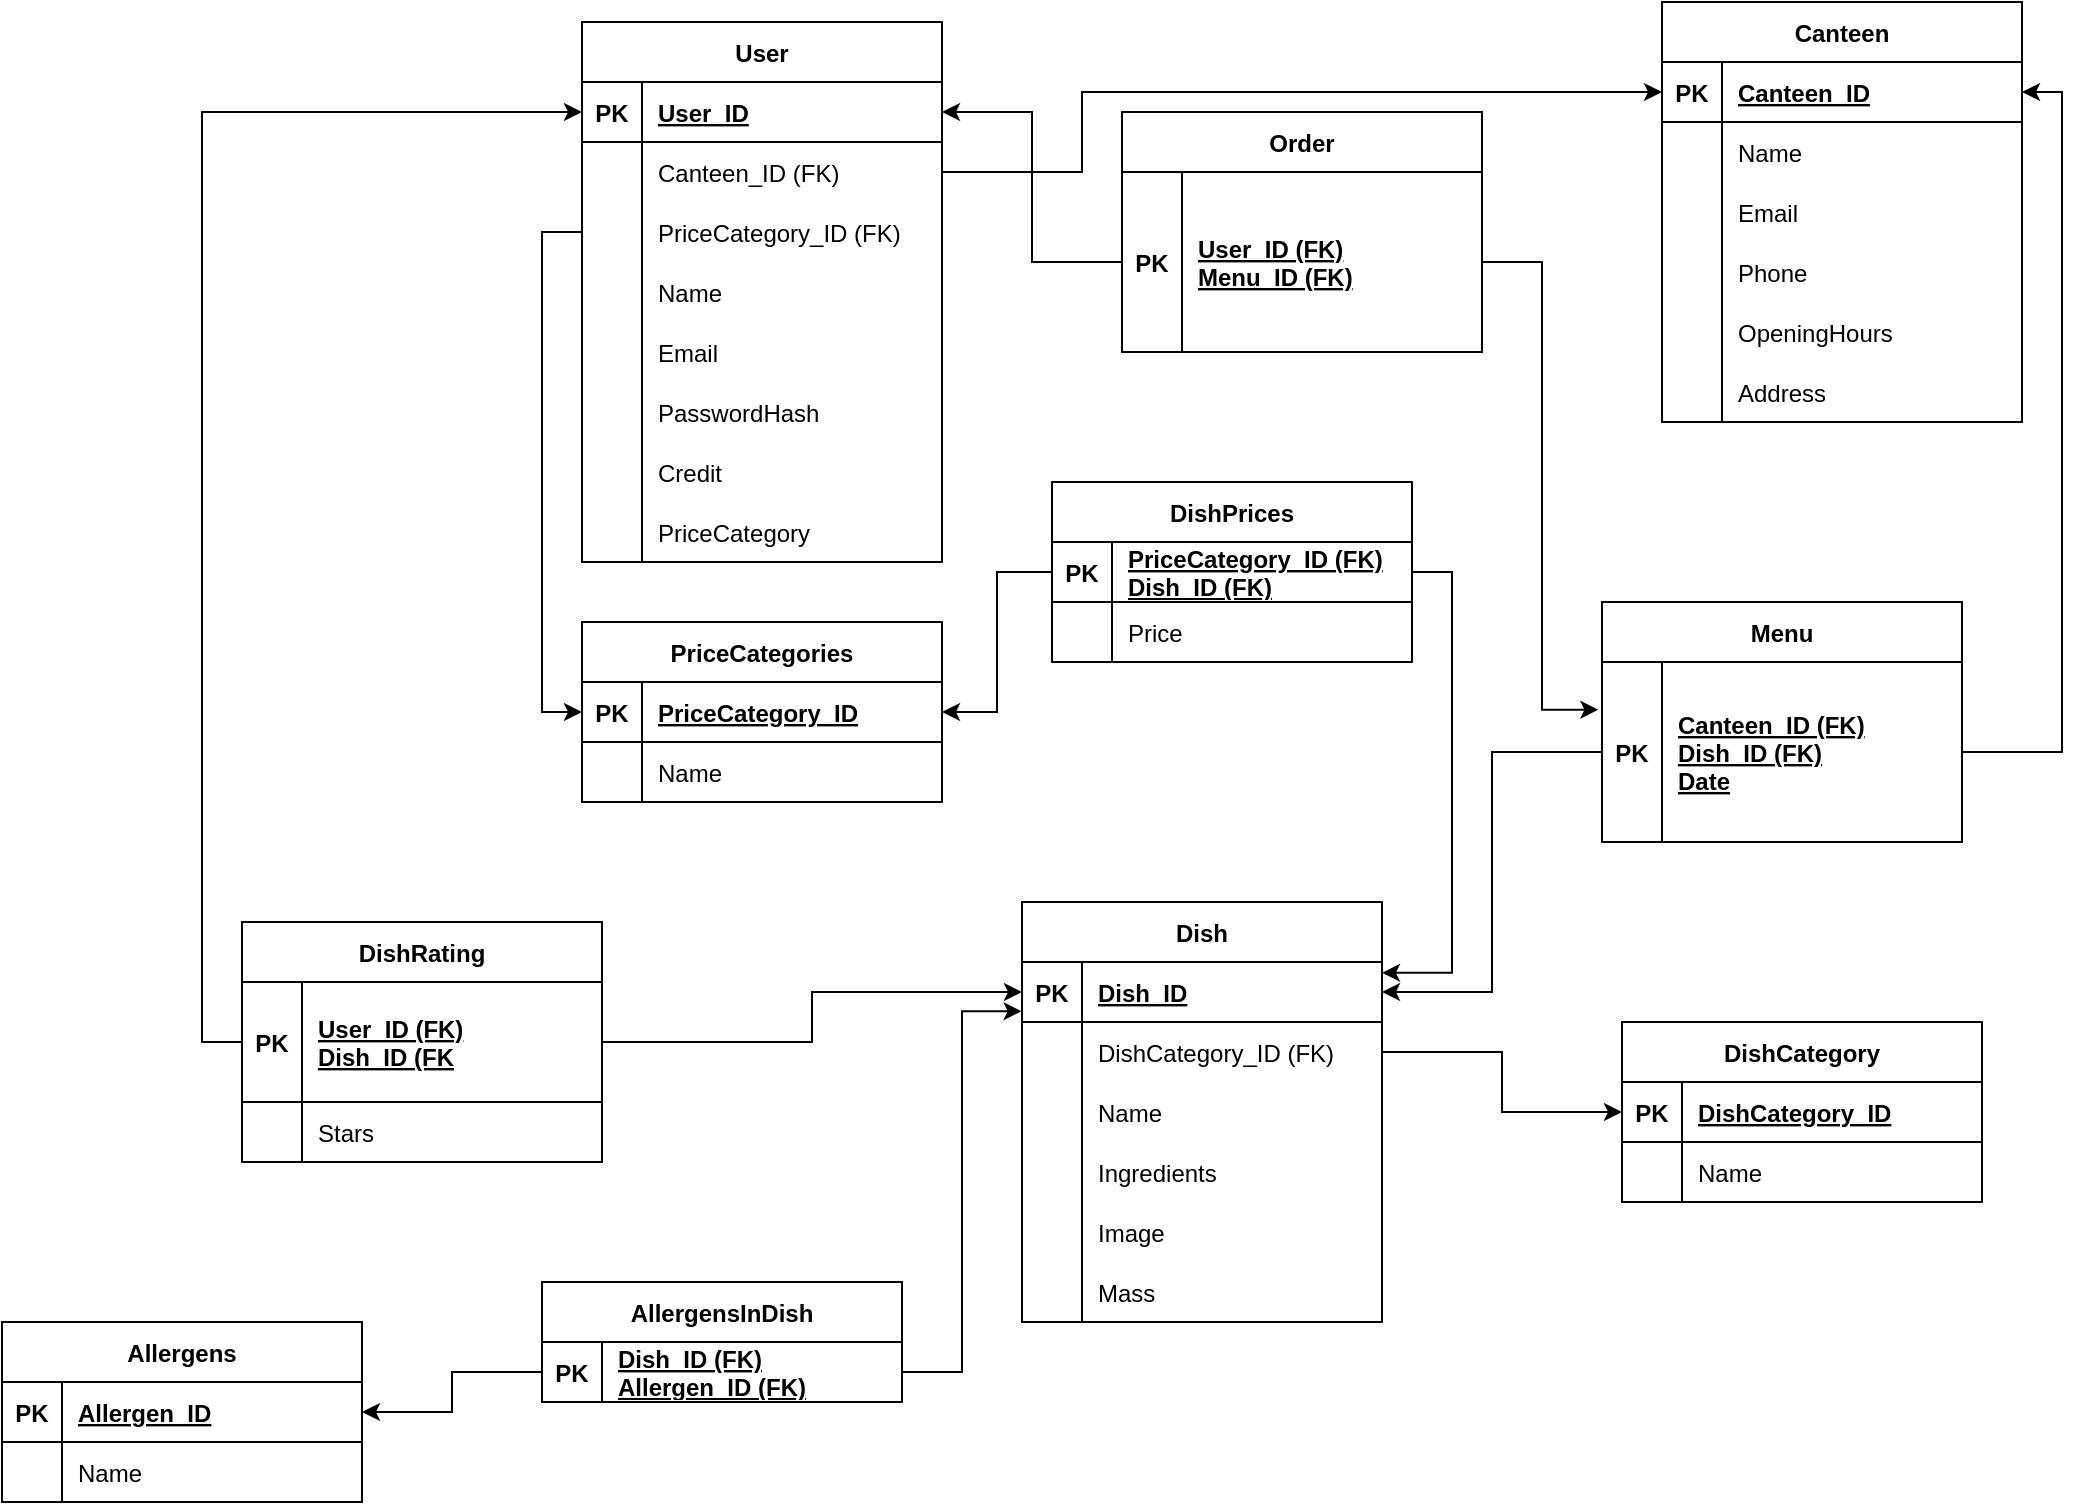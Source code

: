 <mxfile version="21.8.2" type="device">
  <diagram name="Final Version" id="_wuXZ6CHV_yXkSp1oPyy">
    <mxGraphModel dx="2204" dy="727" grid="1" gridSize="10" guides="1" tooltips="1" connect="1" arrows="1" fold="1" page="1" pageScale="1" pageWidth="850" pageHeight="1100" math="0" shadow="0">
      <root>
        <mxCell id="0" />
        <mxCell id="1" parent="0" />
        <mxCell id="0rkfQW-frQzm_QfEmQ_q-1" value="User" style="shape=table;startSize=30;container=1;collapsible=1;childLayout=tableLayout;fixedRows=1;rowLines=0;fontStyle=1;align=center;resizeLast=1;" parent="1" vertex="1">
          <mxGeometry x="100" y="80" width="180" height="270" as="geometry">
            <mxRectangle x="100" y="90" width="70" height="30" as="alternateBounds" />
          </mxGeometry>
        </mxCell>
        <mxCell id="0rkfQW-frQzm_QfEmQ_q-2" value="" style="shape=tableRow;horizontal=0;startSize=0;swimlaneHead=0;swimlaneBody=0;fillColor=none;collapsible=0;dropTarget=0;points=[[0,0.5],[1,0.5]];portConstraint=eastwest;top=0;left=0;right=0;bottom=1;" parent="0rkfQW-frQzm_QfEmQ_q-1" vertex="1">
          <mxGeometry y="30" width="180" height="30" as="geometry" />
        </mxCell>
        <mxCell id="0rkfQW-frQzm_QfEmQ_q-3" value="PK" style="shape=partialRectangle;connectable=0;fillColor=none;top=0;left=0;bottom=0;right=0;fontStyle=1;overflow=hidden;" parent="0rkfQW-frQzm_QfEmQ_q-2" vertex="1">
          <mxGeometry width="30" height="30" as="geometry">
            <mxRectangle width="30" height="30" as="alternateBounds" />
          </mxGeometry>
        </mxCell>
        <mxCell id="0rkfQW-frQzm_QfEmQ_q-4" value="User_ID" style="shape=partialRectangle;connectable=0;fillColor=none;top=0;left=0;bottom=0;right=0;align=left;spacingLeft=6;fontStyle=5;overflow=hidden;" parent="0rkfQW-frQzm_QfEmQ_q-2" vertex="1">
          <mxGeometry x="30" width="150" height="30" as="geometry">
            <mxRectangle width="150" height="30" as="alternateBounds" />
          </mxGeometry>
        </mxCell>
        <mxCell id="bzY_yUrseFxLbQC5Vugn-4" style="shape=tableRow;horizontal=0;startSize=0;swimlaneHead=0;swimlaneBody=0;fillColor=none;collapsible=0;dropTarget=0;points=[[0,0.5],[1,0.5]];portConstraint=eastwest;top=0;left=0;right=0;bottom=0;" parent="0rkfQW-frQzm_QfEmQ_q-1" vertex="1">
          <mxGeometry y="60" width="180" height="30" as="geometry" />
        </mxCell>
        <mxCell id="bzY_yUrseFxLbQC5Vugn-5" style="shape=partialRectangle;connectable=0;fillColor=none;top=0;left=0;bottom=0;right=0;editable=1;overflow=hidden;" parent="bzY_yUrseFxLbQC5Vugn-4" vertex="1">
          <mxGeometry width="30" height="30" as="geometry">
            <mxRectangle width="30" height="30" as="alternateBounds" />
          </mxGeometry>
        </mxCell>
        <mxCell id="bzY_yUrseFxLbQC5Vugn-6" value="Canteen_ID (FK)" style="shape=partialRectangle;connectable=0;fillColor=none;top=0;left=0;bottom=0;right=0;align=left;spacingLeft=6;overflow=hidden;" parent="bzY_yUrseFxLbQC5Vugn-4" vertex="1">
          <mxGeometry x="30" width="150" height="30" as="geometry">
            <mxRectangle width="150" height="30" as="alternateBounds" />
          </mxGeometry>
        </mxCell>
        <mxCell id="bzY_yUrseFxLbQC5Vugn-20" style="shape=tableRow;horizontal=0;startSize=0;swimlaneHead=0;swimlaneBody=0;fillColor=none;collapsible=0;dropTarget=0;points=[[0,0.5],[1,0.5]];portConstraint=eastwest;top=0;left=0;right=0;bottom=0;" parent="0rkfQW-frQzm_QfEmQ_q-1" vertex="1">
          <mxGeometry y="90" width="180" height="30" as="geometry" />
        </mxCell>
        <mxCell id="bzY_yUrseFxLbQC5Vugn-21" style="shape=partialRectangle;connectable=0;fillColor=none;top=0;left=0;bottom=0;right=0;editable=1;overflow=hidden;" parent="bzY_yUrseFxLbQC5Vugn-20" vertex="1">
          <mxGeometry width="30" height="30" as="geometry">
            <mxRectangle width="30" height="30" as="alternateBounds" />
          </mxGeometry>
        </mxCell>
        <mxCell id="bzY_yUrseFxLbQC5Vugn-22" value="PriceCategory_ID (FK)" style="shape=partialRectangle;connectable=0;fillColor=none;top=0;left=0;bottom=0;right=0;align=left;spacingLeft=6;overflow=hidden;" parent="bzY_yUrseFxLbQC5Vugn-20" vertex="1">
          <mxGeometry x="30" width="150" height="30" as="geometry">
            <mxRectangle width="150" height="30" as="alternateBounds" />
          </mxGeometry>
        </mxCell>
        <mxCell id="0rkfQW-frQzm_QfEmQ_q-5" style="shape=tableRow;horizontal=0;startSize=0;swimlaneHead=0;swimlaneBody=0;fillColor=none;collapsible=0;dropTarget=0;points=[[0,0.5],[1,0.5]];portConstraint=eastwest;top=0;left=0;right=0;bottom=0;" parent="0rkfQW-frQzm_QfEmQ_q-1" vertex="1">
          <mxGeometry y="120" width="180" height="30" as="geometry" />
        </mxCell>
        <mxCell id="0rkfQW-frQzm_QfEmQ_q-6" style="shape=partialRectangle;connectable=0;fillColor=none;top=0;left=0;bottom=0;right=0;editable=1;overflow=hidden;" parent="0rkfQW-frQzm_QfEmQ_q-5" vertex="1">
          <mxGeometry width="30" height="30" as="geometry">
            <mxRectangle width="30" height="30" as="alternateBounds" />
          </mxGeometry>
        </mxCell>
        <mxCell id="0rkfQW-frQzm_QfEmQ_q-7" value="Name" style="shape=partialRectangle;connectable=0;fillColor=none;top=0;left=0;bottom=0;right=0;align=left;spacingLeft=6;overflow=hidden;" parent="0rkfQW-frQzm_QfEmQ_q-5" vertex="1">
          <mxGeometry x="30" width="150" height="30" as="geometry">
            <mxRectangle width="150" height="30" as="alternateBounds" />
          </mxGeometry>
        </mxCell>
        <mxCell id="0rkfQW-frQzm_QfEmQ_q-8" style="shape=tableRow;horizontal=0;startSize=0;swimlaneHead=0;swimlaneBody=0;fillColor=none;collapsible=0;dropTarget=0;points=[[0,0.5],[1,0.5]];portConstraint=eastwest;top=0;left=0;right=0;bottom=0;" parent="0rkfQW-frQzm_QfEmQ_q-1" vertex="1">
          <mxGeometry y="150" width="180" height="30" as="geometry" />
        </mxCell>
        <mxCell id="0rkfQW-frQzm_QfEmQ_q-9" style="shape=partialRectangle;connectable=0;fillColor=none;top=0;left=0;bottom=0;right=0;editable=1;overflow=hidden;" parent="0rkfQW-frQzm_QfEmQ_q-8" vertex="1">
          <mxGeometry width="30" height="30" as="geometry">
            <mxRectangle width="30" height="30" as="alternateBounds" />
          </mxGeometry>
        </mxCell>
        <mxCell id="0rkfQW-frQzm_QfEmQ_q-10" value="Email" style="shape=partialRectangle;connectable=0;fillColor=none;top=0;left=0;bottom=0;right=0;align=left;spacingLeft=6;overflow=hidden;" parent="0rkfQW-frQzm_QfEmQ_q-8" vertex="1">
          <mxGeometry x="30" width="150" height="30" as="geometry">
            <mxRectangle width="150" height="30" as="alternateBounds" />
          </mxGeometry>
        </mxCell>
        <mxCell id="0rkfQW-frQzm_QfEmQ_q-11" style="shape=tableRow;horizontal=0;startSize=0;swimlaneHead=0;swimlaneBody=0;fillColor=none;collapsible=0;dropTarget=0;points=[[0,0.5],[1,0.5]];portConstraint=eastwest;top=0;left=0;right=0;bottom=0;" parent="0rkfQW-frQzm_QfEmQ_q-1" vertex="1">
          <mxGeometry y="180" width="180" height="30" as="geometry" />
        </mxCell>
        <mxCell id="0rkfQW-frQzm_QfEmQ_q-12" style="shape=partialRectangle;connectable=0;fillColor=none;top=0;left=0;bottom=0;right=0;editable=1;overflow=hidden;" parent="0rkfQW-frQzm_QfEmQ_q-11" vertex="1">
          <mxGeometry width="30" height="30" as="geometry">
            <mxRectangle width="30" height="30" as="alternateBounds" />
          </mxGeometry>
        </mxCell>
        <mxCell id="0rkfQW-frQzm_QfEmQ_q-13" value="PasswordHash" style="shape=partialRectangle;connectable=0;fillColor=none;top=0;left=0;bottom=0;right=0;align=left;spacingLeft=6;overflow=hidden;" parent="0rkfQW-frQzm_QfEmQ_q-11" vertex="1">
          <mxGeometry x="30" width="150" height="30" as="geometry">
            <mxRectangle width="150" height="30" as="alternateBounds" />
          </mxGeometry>
        </mxCell>
        <mxCell id="0rkfQW-frQzm_QfEmQ_q-25" style="shape=tableRow;horizontal=0;startSize=0;swimlaneHead=0;swimlaneBody=0;fillColor=none;collapsible=0;dropTarget=0;points=[[0,0.5],[1,0.5]];portConstraint=eastwest;top=0;left=0;right=0;bottom=0;" parent="0rkfQW-frQzm_QfEmQ_q-1" vertex="1">
          <mxGeometry y="210" width="180" height="30" as="geometry" />
        </mxCell>
        <mxCell id="0rkfQW-frQzm_QfEmQ_q-26" style="shape=partialRectangle;connectable=0;fillColor=none;top=0;left=0;bottom=0;right=0;editable=1;overflow=hidden;" parent="0rkfQW-frQzm_QfEmQ_q-25" vertex="1">
          <mxGeometry width="30" height="30" as="geometry">
            <mxRectangle width="30" height="30" as="alternateBounds" />
          </mxGeometry>
        </mxCell>
        <mxCell id="0rkfQW-frQzm_QfEmQ_q-27" value="Credit" style="shape=partialRectangle;connectable=0;fillColor=none;top=0;left=0;bottom=0;right=0;align=left;spacingLeft=6;overflow=hidden;" parent="0rkfQW-frQzm_QfEmQ_q-25" vertex="1">
          <mxGeometry x="30" width="150" height="30" as="geometry">
            <mxRectangle width="150" height="30" as="alternateBounds" />
          </mxGeometry>
        </mxCell>
        <mxCell id="bzY_yUrseFxLbQC5Vugn-10" style="shape=tableRow;horizontal=0;startSize=0;swimlaneHead=0;swimlaneBody=0;fillColor=none;collapsible=0;dropTarget=0;points=[[0,0.5],[1,0.5]];portConstraint=eastwest;top=0;left=0;right=0;bottom=0;" parent="0rkfQW-frQzm_QfEmQ_q-1" vertex="1">
          <mxGeometry y="240" width="180" height="30" as="geometry" />
        </mxCell>
        <mxCell id="bzY_yUrseFxLbQC5Vugn-11" style="shape=partialRectangle;connectable=0;fillColor=none;top=0;left=0;bottom=0;right=0;editable=1;overflow=hidden;" parent="bzY_yUrseFxLbQC5Vugn-10" vertex="1">
          <mxGeometry width="30" height="30" as="geometry">
            <mxRectangle width="30" height="30" as="alternateBounds" />
          </mxGeometry>
        </mxCell>
        <mxCell id="bzY_yUrseFxLbQC5Vugn-12" value="PriceCategory" style="shape=partialRectangle;connectable=0;fillColor=none;top=0;left=0;bottom=0;right=0;align=left;spacingLeft=6;overflow=hidden;" parent="bzY_yUrseFxLbQC5Vugn-10" vertex="1">
          <mxGeometry x="30" width="150" height="30" as="geometry">
            <mxRectangle width="150" height="30" as="alternateBounds" />
          </mxGeometry>
        </mxCell>
        <mxCell id="0rkfQW-frQzm_QfEmQ_q-28" value="Canteen" style="shape=table;startSize=30;container=1;collapsible=1;childLayout=tableLayout;fixedRows=1;rowLines=0;fontStyle=1;align=center;resizeLast=1;" parent="1" vertex="1">
          <mxGeometry x="640" y="70" width="180" height="210" as="geometry">
            <mxRectangle x="100" y="90" width="70" height="30" as="alternateBounds" />
          </mxGeometry>
        </mxCell>
        <mxCell id="0rkfQW-frQzm_QfEmQ_q-29" value="" style="shape=tableRow;horizontal=0;startSize=0;swimlaneHead=0;swimlaneBody=0;fillColor=none;collapsible=0;dropTarget=0;points=[[0,0.5],[1,0.5]];portConstraint=eastwest;top=0;left=0;right=0;bottom=1;" parent="0rkfQW-frQzm_QfEmQ_q-28" vertex="1">
          <mxGeometry y="30" width="180" height="30" as="geometry" />
        </mxCell>
        <mxCell id="0rkfQW-frQzm_QfEmQ_q-30" value="PK" style="shape=partialRectangle;connectable=0;fillColor=none;top=0;left=0;bottom=0;right=0;fontStyle=1;overflow=hidden;" parent="0rkfQW-frQzm_QfEmQ_q-29" vertex="1">
          <mxGeometry width="30" height="30" as="geometry">
            <mxRectangle width="30" height="30" as="alternateBounds" />
          </mxGeometry>
        </mxCell>
        <mxCell id="0rkfQW-frQzm_QfEmQ_q-31" value="Canteen_ID" style="shape=partialRectangle;connectable=0;fillColor=none;top=0;left=0;bottom=0;right=0;align=left;spacingLeft=6;fontStyle=5;overflow=hidden;" parent="0rkfQW-frQzm_QfEmQ_q-29" vertex="1">
          <mxGeometry x="30" width="150" height="30" as="geometry">
            <mxRectangle width="150" height="30" as="alternateBounds" />
          </mxGeometry>
        </mxCell>
        <mxCell id="0rkfQW-frQzm_QfEmQ_q-32" style="shape=tableRow;horizontal=0;startSize=0;swimlaneHead=0;swimlaneBody=0;fillColor=none;collapsible=0;dropTarget=0;points=[[0,0.5],[1,0.5]];portConstraint=eastwest;top=0;left=0;right=0;bottom=0;" parent="0rkfQW-frQzm_QfEmQ_q-28" vertex="1">
          <mxGeometry y="60" width="180" height="30" as="geometry" />
        </mxCell>
        <mxCell id="0rkfQW-frQzm_QfEmQ_q-33" style="shape=partialRectangle;connectable=0;fillColor=none;top=0;left=0;bottom=0;right=0;editable=1;overflow=hidden;" parent="0rkfQW-frQzm_QfEmQ_q-32" vertex="1">
          <mxGeometry width="30" height="30" as="geometry">
            <mxRectangle width="30" height="30" as="alternateBounds" />
          </mxGeometry>
        </mxCell>
        <mxCell id="0rkfQW-frQzm_QfEmQ_q-34" value="Name" style="shape=partialRectangle;connectable=0;fillColor=none;top=0;left=0;bottom=0;right=0;align=left;spacingLeft=6;overflow=hidden;" parent="0rkfQW-frQzm_QfEmQ_q-32" vertex="1">
          <mxGeometry x="30" width="150" height="30" as="geometry">
            <mxRectangle width="150" height="30" as="alternateBounds" />
          </mxGeometry>
        </mxCell>
        <mxCell id="0rkfQW-frQzm_QfEmQ_q-35" style="shape=tableRow;horizontal=0;startSize=0;swimlaneHead=0;swimlaneBody=0;fillColor=none;collapsible=0;dropTarget=0;points=[[0,0.5],[1,0.5]];portConstraint=eastwest;top=0;left=0;right=0;bottom=0;" parent="0rkfQW-frQzm_QfEmQ_q-28" vertex="1">
          <mxGeometry y="90" width="180" height="30" as="geometry" />
        </mxCell>
        <mxCell id="0rkfQW-frQzm_QfEmQ_q-36" style="shape=partialRectangle;connectable=0;fillColor=none;top=0;left=0;bottom=0;right=0;editable=1;overflow=hidden;" parent="0rkfQW-frQzm_QfEmQ_q-35" vertex="1">
          <mxGeometry width="30" height="30" as="geometry">
            <mxRectangle width="30" height="30" as="alternateBounds" />
          </mxGeometry>
        </mxCell>
        <mxCell id="0rkfQW-frQzm_QfEmQ_q-37" value="Email" style="shape=partialRectangle;connectable=0;fillColor=none;top=0;left=0;bottom=0;right=0;align=left;spacingLeft=6;overflow=hidden;" parent="0rkfQW-frQzm_QfEmQ_q-35" vertex="1">
          <mxGeometry x="30" width="150" height="30" as="geometry">
            <mxRectangle width="150" height="30" as="alternateBounds" />
          </mxGeometry>
        </mxCell>
        <mxCell id="0rkfQW-frQzm_QfEmQ_q-38" style="shape=tableRow;horizontal=0;startSize=0;swimlaneHead=0;swimlaneBody=0;fillColor=none;collapsible=0;dropTarget=0;points=[[0,0.5],[1,0.5]];portConstraint=eastwest;top=0;left=0;right=0;bottom=0;" parent="0rkfQW-frQzm_QfEmQ_q-28" vertex="1">
          <mxGeometry y="120" width="180" height="30" as="geometry" />
        </mxCell>
        <mxCell id="0rkfQW-frQzm_QfEmQ_q-39" style="shape=partialRectangle;connectable=0;fillColor=none;top=0;left=0;bottom=0;right=0;editable=1;overflow=hidden;" parent="0rkfQW-frQzm_QfEmQ_q-38" vertex="1">
          <mxGeometry width="30" height="30" as="geometry">
            <mxRectangle width="30" height="30" as="alternateBounds" />
          </mxGeometry>
        </mxCell>
        <mxCell id="0rkfQW-frQzm_QfEmQ_q-40" value="Phone" style="shape=partialRectangle;connectable=0;fillColor=none;top=0;left=0;bottom=0;right=0;align=left;spacingLeft=6;overflow=hidden;" parent="0rkfQW-frQzm_QfEmQ_q-38" vertex="1">
          <mxGeometry x="30" width="150" height="30" as="geometry">
            <mxRectangle width="150" height="30" as="alternateBounds" />
          </mxGeometry>
        </mxCell>
        <mxCell id="0rkfQW-frQzm_QfEmQ_q-41" style="shape=tableRow;horizontal=0;startSize=0;swimlaneHead=0;swimlaneBody=0;fillColor=none;collapsible=0;dropTarget=0;points=[[0,0.5],[1,0.5]];portConstraint=eastwest;top=0;left=0;right=0;bottom=0;" parent="0rkfQW-frQzm_QfEmQ_q-28" vertex="1">
          <mxGeometry y="150" width="180" height="30" as="geometry" />
        </mxCell>
        <mxCell id="0rkfQW-frQzm_QfEmQ_q-42" style="shape=partialRectangle;connectable=0;fillColor=none;top=0;left=0;bottom=0;right=0;editable=1;overflow=hidden;" parent="0rkfQW-frQzm_QfEmQ_q-41" vertex="1">
          <mxGeometry width="30" height="30" as="geometry">
            <mxRectangle width="30" height="30" as="alternateBounds" />
          </mxGeometry>
        </mxCell>
        <mxCell id="0rkfQW-frQzm_QfEmQ_q-43" value="OpeningHours" style="shape=partialRectangle;connectable=0;fillColor=none;top=0;left=0;bottom=0;right=0;align=left;spacingLeft=6;overflow=hidden;" parent="0rkfQW-frQzm_QfEmQ_q-41" vertex="1">
          <mxGeometry x="30" width="150" height="30" as="geometry">
            <mxRectangle width="150" height="30" as="alternateBounds" />
          </mxGeometry>
        </mxCell>
        <mxCell id="0rkfQW-frQzm_QfEmQ_q-50" style="shape=tableRow;horizontal=0;startSize=0;swimlaneHead=0;swimlaneBody=0;fillColor=none;collapsible=0;dropTarget=0;points=[[0,0.5],[1,0.5]];portConstraint=eastwest;top=0;left=0;right=0;bottom=0;" parent="0rkfQW-frQzm_QfEmQ_q-28" vertex="1">
          <mxGeometry y="180" width="180" height="30" as="geometry" />
        </mxCell>
        <mxCell id="0rkfQW-frQzm_QfEmQ_q-51" style="shape=partialRectangle;connectable=0;fillColor=none;top=0;left=0;bottom=0;right=0;editable=1;overflow=hidden;" parent="0rkfQW-frQzm_QfEmQ_q-50" vertex="1">
          <mxGeometry width="30" height="30" as="geometry">
            <mxRectangle width="30" height="30" as="alternateBounds" />
          </mxGeometry>
        </mxCell>
        <mxCell id="0rkfQW-frQzm_QfEmQ_q-52" value="Address" style="shape=partialRectangle;connectable=0;fillColor=none;top=0;left=0;bottom=0;right=0;align=left;spacingLeft=6;overflow=hidden;" parent="0rkfQW-frQzm_QfEmQ_q-50" vertex="1">
          <mxGeometry x="30" width="150" height="30" as="geometry">
            <mxRectangle width="150" height="30" as="alternateBounds" />
          </mxGeometry>
        </mxCell>
        <mxCell id="0rkfQW-frQzm_QfEmQ_q-56" value="Dish" style="shape=table;startSize=30;container=1;collapsible=1;childLayout=tableLayout;fixedRows=1;rowLines=0;fontStyle=1;align=center;resizeLast=1;" parent="1" vertex="1">
          <mxGeometry x="320" y="520" width="180" height="210" as="geometry">
            <mxRectangle x="100" y="90" width="70" height="30" as="alternateBounds" />
          </mxGeometry>
        </mxCell>
        <mxCell id="0rkfQW-frQzm_QfEmQ_q-57" value="" style="shape=tableRow;horizontal=0;startSize=0;swimlaneHead=0;swimlaneBody=0;fillColor=none;collapsible=0;dropTarget=0;points=[[0,0.5],[1,0.5]];portConstraint=eastwest;top=0;left=0;right=0;bottom=1;" parent="0rkfQW-frQzm_QfEmQ_q-56" vertex="1">
          <mxGeometry y="30" width="180" height="30" as="geometry" />
        </mxCell>
        <mxCell id="0rkfQW-frQzm_QfEmQ_q-58" value="PK" style="shape=partialRectangle;connectable=0;fillColor=none;top=0;left=0;bottom=0;right=0;fontStyle=1;overflow=hidden;" parent="0rkfQW-frQzm_QfEmQ_q-57" vertex="1">
          <mxGeometry width="30" height="30" as="geometry">
            <mxRectangle width="30" height="30" as="alternateBounds" />
          </mxGeometry>
        </mxCell>
        <mxCell id="0rkfQW-frQzm_QfEmQ_q-59" value="Dish_ID" style="shape=partialRectangle;connectable=0;fillColor=none;top=0;left=0;bottom=0;right=0;align=left;spacingLeft=6;fontStyle=5;overflow=hidden;" parent="0rkfQW-frQzm_QfEmQ_q-57" vertex="1">
          <mxGeometry x="30" width="150" height="30" as="geometry">
            <mxRectangle width="150" height="30" as="alternateBounds" />
          </mxGeometry>
        </mxCell>
        <mxCell id="bzY_yUrseFxLbQC5Vugn-43" style="shape=tableRow;horizontal=0;startSize=0;swimlaneHead=0;swimlaneBody=0;fillColor=none;collapsible=0;dropTarget=0;points=[[0,0.5],[1,0.5]];portConstraint=eastwest;top=0;left=0;right=0;bottom=0;" parent="0rkfQW-frQzm_QfEmQ_q-56" vertex="1">
          <mxGeometry y="60" width="180" height="30" as="geometry" />
        </mxCell>
        <mxCell id="bzY_yUrseFxLbQC5Vugn-44" style="shape=partialRectangle;connectable=0;fillColor=none;top=0;left=0;bottom=0;right=0;editable=1;overflow=hidden;" parent="bzY_yUrseFxLbQC5Vugn-43" vertex="1">
          <mxGeometry width="30" height="30" as="geometry">
            <mxRectangle width="30" height="30" as="alternateBounds" />
          </mxGeometry>
        </mxCell>
        <mxCell id="bzY_yUrseFxLbQC5Vugn-45" value="DishCategory_ID (FK)" style="shape=partialRectangle;connectable=0;fillColor=none;top=0;left=0;bottom=0;right=0;align=left;spacingLeft=6;overflow=hidden;" parent="bzY_yUrseFxLbQC5Vugn-43" vertex="1">
          <mxGeometry x="30" width="150" height="30" as="geometry">
            <mxRectangle width="150" height="30" as="alternateBounds" />
          </mxGeometry>
        </mxCell>
        <mxCell id="0rkfQW-frQzm_QfEmQ_q-60" style="shape=tableRow;horizontal=0;startSize=0;swimlaneHead=0;swimlaneBody=0;fillColor=none;collapsible=0;dropTarget=0;points=[[0,0.5],[1,0.5]];portConstraint=eastwest;top=0;left=0;right=0;bottom=0;" parent="0rkfQW-frQzm_QfEmQ_q-56" vertex="1">
          <mxGeometry y="90" width="180" height="30" as="geometry" />
        </mxCell>
        <mxCell id="0rkfQW-frQzm_QfEmQ_q-61" style="shape=partialRectangle;connectable=0;fillColor=none;top=0;left=0;bottom=0;right=0;editable=1;overflow=hidden;" parent="0rkfQW-frQzm_QfEmQ_q-60" vertex="1">
          <mxGeometry width="30" height="30" as="geometry">
            <mxRectangle width="30" height="30" as="alternateBounds" />
          </mxGeometry>
        </mxCell>
        <mxCell id="0rkfQW-frQzm_QfEmQ_q-62" value="Name" style="shape=partialRectangle;connectable=0;fillColor=none;top=0;left=0;bottom=0;right=0;align=left;spacingLeft=6;overflow=hidden;" parent="0rkfQW-frQzm_QfEmQ_q-60" vertex="1">
          <mxGeometry x="30" width="150" height="30" as="geometry">
            <mxRectangle width="150" height="30" as="alternateBounds" />
          </mxGeometry>
        </mxCell>
        <mxCell id="0rkfQW-frQzm_QfEmQ_q-63" style="shape=tableRow;horizontal=0;startSize=0;swimlaneHead=0;swimlaneBody=0;fillColor=none;collapsible=0;dropTarget=0;points=[[0,0.5],[1,0.5]];portConstraint=eastwest;top=0;left=0;right=0;bottom=0;" parent="0rkfQW-frQzm_QfEmQ_q-56" vertex="1">
          <mxGeometry y="120" width="180" height="30" as="geometry" />
        </mxCell>
        <mxCell id="0rkfQW-frQzm_QfEmQ_q-64" style="shape=partialRectangle;connectable=0;fillColor=none;top=0;left=0;bottom=0;right=0;editable=1;overflow=hidden;" parent="0rkfQW-frQzm_QfEmQ_q-63" vertex="1">
          <mxGeometry width="30" height="30" as="geometry">
            <mxRectangle width="30" height="30" as="alternateBounds" />
          </mxGeometry>
        </mxCell>
        <mxCell id="0rkfQW-frQzm_QfEmQ_q-65" value="Ingredients" style="shape=partialRectangle;connectable=0;fillColor=none;top=0;left=0;bottom=0;right=0;align=left;spacingLeft=6;overflow=hidden;" parent="0rkfQW-frQzm_QfEmQ_q-63" vertex="1">
          <mxGeometry x="30" width="150" height="30" as="geometry">
            <mxRectangle width="150" height="30" as="alternateBounds" />
          </mxGeometry>
        </mxCell>
        <mxCell id="0rkfQW-frQzm_QfEmQ_q-179" style="shape=tableRow;horizontal=0;startSize=0;swimlaneHead=0;swimlaneBody=0;fillColor=none;collapsible=0;dropTarget=0;points=[[0,0.5],[1,0.5]];portConstraint=eastwest;top=0;left=0;right=0;bottom=0;" parent="0rkfQW-frQzm_QfEmQ_q-56" vertex="1">
          <mxGeometry y="150" width="180" height="30" as="geometry" />
        </mxCell>
        <mxCell id="0rkfQW-frQzm_QfEmQ_q-180" style="shape=partialRectangle;connectable=0;fillColor=none;top=0;left=0;bottom=0;right=0;editable=1;overflow=hidden;" parent="0rkfQW-frQzm_QfEmQ_q-179" vertex="1">
          <mxGeometry width="30" height="30" as="geometry">
            <mxRectangle width="30" height="30" as="alternateBounds" />
          </mxGeometry>
        </mxCell>
        <mxCell id="0rkfQW-frQzm_QfEmQ_q-181" value="Image" style="shape=partialRectangle;connectable=0;fillColor=none;top=0;left=0;bottom=0;right=0;align=left;spacingLeft=6;overflow=hidden;" parent="0rkfQW-frQzm_QfEmQ_q-179" vertex="1">
          <mxGeometry x="30" width="150" height="30" as="geometry">
            <mxRectangle width="150" height="30" as="alternateBounds" />
          </mxGeometry>
        </mxCell>
        <mxCell id="bzY_yUrseFxLbQC5Vugn-33" style="shape=tableRow;horizontal=0;startSize=0;swimlaneHead=0;swimlaneBody=0;fillColor=none;collapsible=0;dropTarget=0;points=[[0,0.5],[1,0.5]];portConstraint=eastwest;top=0;left=0;right=0;bottom=0;" parent="0rkfQW-frQzm_QfEmQ_q-56" vertex="1">
          <mxGeometry y="180" width="180" height="30" as="geometry" />
        </mxCell>
        <mxCell id="bzY_yUrseFxLbQC5Vugn-34" style="shape=partialRectangle;connectable=0;fillColor=none;top=0;left=0;bottom=0;right=0;editable=1;overflow=hidden;" parent="bzY_yUrseFxLbQC5Vugn-33" vertex="1">
          <mxGeometry width="30" height="30" as="geometry">
            <mxRectangle width="30" height="30" as="alternateBounds" />
          </mxGeometry>
        </mxCell>
        <mxCell id="bzY_yUrseFxLbQC5Vugn-35" value="Mass" style="shape=partialRectangle;connectable=0;fillColor=none;top=0;left=0;bottom=0;right=0;align=left;spacingLeft=6;overflow=hidden;" parent="bzY_yUrseFxLbQC5Vugn-33" vertex="1">
          <mxGeometry x="30" width="150" height="30" as="geometry">
            <mxRectangle width="150" height="30" as="alternateBounds" />
          </mxGeometry>
        </mxCell>
        <mxCell id="0rkfQW-frQzm_QfEmQ_q-75" value="DishRating" style="shape=table;startSize=30;container=1;collapsible=1;childLayout=tableLayout;fixedRows=1;rowLines=0;fontStyle=1;align=center;resizeLast=1;" parent="1" vertex="1">
          <mxGeometry x="-70" y="530" width="180" height="120" as="geometry">
            <mxRectangle x="100" y="90" width="70" height="30" as="alternateBounds" />
          </mxGeometry>
        </mxCell>
        <mxCell id="0rkfQW-frQzm_QfEmQ_q-76" value="" style="shape=tableRow;horizontal=0;startSize=0;swimlaneHead=0;swimlaneBody=0;fillColor=none;collapsible=0;dropTarget=0;points=[[0,0.5],[1,0.5]];portConstraint=eastwest;top=0;left=0;right=0;bottom=1;" parent="0rkfQW-frQzm_QfEmQ_q-75" vertex="1">
          <mxGeometry y="30" width="180" height="60" as="geometry" />
        </mxCell>
        <mxCell id="0rkfQW-frQzm_QfEmQ_q-77" value="PK" style="shape=partialRectangle;connectable=0;fillColor=none;top=0;left=0;bottom=0;right=0;fontStyle=1;overflow=hidden;" parent="0rkfQW-frQzm_QfEmQ_q-76" vertex="1">
          <mxGeometry width="30" height="60" as="geometry">
            <mxRectangle width="30" height="60" as="alternateBounds" />
          </mxGeometry>
        </mxCell>
        <mxCell id="0rkfQW-frQzm_QfEmQ_q-78" value="User_ID (FK)&#xa;Dish_ID (FK" style="shape=partialRectangle;connectable=0;fillColor=none;top=0;left=0;bottom=0;right=0;align=left;spacingLeft=6;fontStyle=5;overflow=hidden;" parent="0rkfQW-frQzm_QfEmQ_q-76" vertex="1">
          <mxGeometry x="30" width="150" height="60" as="geometry">
            <mxRectangle width="150" height="60" as="alternateBounds" />
          </mxGeometry>
        </mxCell>
        <mxCell id="0rkfQW-frQzm_QfEmQ_q-79" style="shape=tableRow;horizontal=0;startSize=0;swimlaneHead=0;swimlaneBody=0;fillColor=none;collapsible=0;dropTarget=0;points=[[0,0.5],[1,0.5]];portConstraint=eastwest;top=0;left=0;right=0;bottom=0;" parent="0rkfQW-frQzm_QfEmQ_q-75" vertex="1">
          <mxGeometry y="90" width="180" height="30" as="geometry" />
        </mxCell>
        <mxCell id="0rkfQW-frQzm_QfEmQ_q-80" style="shape=partialRectangle;connectable=0;fillColor=none;top=0;left=0;bottom=0;right=0;editable=1;overflow=hidden;" parent="0rkfQW-frQzm_QfEmQ_q-79" vertex="1">
          <mxGeometry width="30" height="30" as="geometry">
            <mxRectangle width="30" height="30" as="alternateBounds" />
          </mxGeometry>
        </mxCell>
        <mxCell id="0rkfQW-frQzm_QfEmQ_q-81" value="Stars" style="shape=partialRectangle;connectable=0;fillColor=none;top=0;left=0;bottom=0;right=0;align=left;spacingLeft=6;overflow=hidden;" parent="0rkfQW-frQzm_QfEmQ_q-79" vertex="1">
          <mxGeometry x="30" width="150" height="30" as="geometry">
            <mxRectangle width="150" height="30" as="alternateBounds" />
          </mxGeometry>
        </mxCell>
        <mxCell id="0rkfQW-frQzm_QfEmQ_q-93" style="edgeStyle=orthogonalEdgeStyle;rounded=0;orthogonalLoop=1;jettySize=auto;html=1;exitX=0;exitY=0.5;exitDx=0;exitDy=0;entryX=0;entryY=0.5;entryDx=0;entryDy=0;" parent="1" source="0rkfQW-frQzm_QfEmQ_q-76" target="0rkfQW-frQzm_QfEmQ_q-2" edge="1">
          <mxGeometry relative="1" as="geometry" />
        </mxCell>
        <mxCell id="0rkfQW-frQzm_QfEmQ_q-94" style="edgeStyle=orthogonalEdgeStyle;rounded=0;orthogonalLoop=1;jettySize=auto;html=1;" parent="1" target="0rkfQW-frQzm_QfEmQ_q-57" edge="1">
          <mxGeometry relative="1" as="geometry" />
        </mxCell>
        <mxCell id="0rkfQW-frQzm_QfEmQ_q-163" style="edgeStyle=orthogonalEdgeStyle;rounded=0;orthogonalLoop=1;jettySize=auto;html=1;exitX=1;exitY=0.5;exitDx=0;exitDy=0;entryX=0;entryY=0.5;entryDx=0;entryDy=0;" parent="1" source="0rkfQW-frQzm_QfEmQ_q-76" target="0rkfQW-frQzm_QfEmQ_q-57" edge="1">
          <mxGeometry relative="1" as="geometry" />
        </mxCell>
        <mxCell id="0rkfQW-frQzm_QfEmQ_q-164" value="Menu" style="shape=table;startSize=30;container=1;collapsible=1;childLayout=tableLayout;fixedRows=1;rowLines=0;fontStyle=1;align=center;resizeLast=1;" parent="1" vertex="1">
          <mxGeometry x="610" y="370" width="180" height="120" as="geometry">
            <mxRectangle x="100" y="90" width="70" height="30" as="alternateBounds" />
          </mxGeometry>
        </mxCell>
        <mxCell id="0rkfQW-frQzm_QfEmQ_q-165" value="" style="shape=tableRow;horizontal=0;startSize=0;swimlaneHead=0;swimlaneBody=0;fillColor=none;collapsible=0;dropTarget=0;points=[[0,0.5],[1,0.5]];portConstraint=eastwest;top=0;left=0;right=0;bottom=1;" parent="0rkfQW-frQzm_QfEmQ_q-164" vertex="1">
          <mxGeometry y="30" width="180" height="90" as="geometry" />
        </mxCell>
        <mxCell id="0rkfQW-frQzm_QfEmQ_q-166" value="PK" style="shape=partialRectangle;connectable=0;fillColor=none;top=0;left=0;bottom=0;right=0;fontStyle=1;overflow=hidden;" parent="0rkfQW-frQzm_QfEmQ_q-165" vertex="1">
          <mxGeometry width="30" height="90" as="geometry">
            <mxRectangle width="30" height="90" as="alternateBounds" />
          </mxGeometry>
        </mxCell>
        <mxCell id="0rkfQW-frQzm_QfEmQ_q-167" value="Canteen_ID (FK)&#xa;Dish_ID (FK)&#xa;Date" style="shape=partialRectangle;connectable=0;fillColor=none;top=0;left=0;bottom=0;right=0;align=left;spacingLeft=6;fontStyle=5;overflow=hidden;spacingTop=0;spacing=2;spacingBottom=0;" parent="0rkfQW-frQzm_QfEmQ_q-165" vertex="1">
          <mxGeometry x="30" width="150" height="90" as="geometry">
            <mxRectangle width="150" height="90" as="alternateBounds" />
          </mxGeometry>
        </mxCell>
        <mxCell id="0rkfQW-frQzm_QfEmQ_q-171" style="edgeStyle=orthogonalEdgeStyle;rounded=0;orthogonalLoop=1;jettySize=auto;html=1;exitX=0;exitY=0.5;exitDx=0;exitDy=0;entryX=1;entryY=0.5;entryDx=0;entryDy=0;" parent="1" source="0rkfQW-frQzm_QfEmQ_q-165" target="0rkfQW-frQzm_QfEmQ_q-57" edge="1">
          <mxGeometry relative="1" as="geometry" />
        </mxCell>
        <mxCell id="0rkfQW-frQzm_QfEmQ_q-172" style="edgeStyle=orthogonalEdgeStyle;rounded=0;orthogonalLoop=1;jettySize=auto;html=1;entryX=1;entryY=0.5;entryDx=0;entryDy=0;" parent="1" source="0rkfQW-frQzm_QfEmQ_q-165" target="0rkfQW-frQzm_QfEmQ_q-29" edge="1">
          <mxGeometry relative="1" as="geometry" />
        </mxCell>
        <mxCell id="0rkfQW-frQzm_QfEmQ_q-173" value="Order" style="shape=table;startSize=30;container=1;collapsible=1;childLayout=tableLayout;fixedRows=1;rowLines=0;fontStyle=1;align=center;resizeLast=1;" parent="1" vertex="1">
          <mxGeometry x="370" y="125" width="180" height="120" as="geometry">
            <mxRectangle x="100" y="90" width="70" height="30" as="alternateBounds" />
          </mxGeometry>
        </mxCell>
        <mxCell id="0rkfQW-frQzm_QfEmQ_q-174" value="" style="shape=tableRow;horizontal=0;startSize=0;swimlaneHead=0;swimlaneBody=0;fillColor=none;collapsible=0;dropTarget=0;points=[[0,0.5],[1,0.5]];portConstraint=eastwest;top=0;left=0;right=0;bottom=1;" parent="0rkfQW-frQzm_QfEmQ_q-173" vertex="1">
          <mxGeometry y="30" width="180" height="90" as="geometry" />
        </mxCell>
        <mxCell id="0rkfQW-frQzm_QfEmQ_q-175" value="PK" style="shape=partialRectangle;connectable=0;fillColor=none;top=0;left=0;bottom=0;right=0;fontStyle=1;overflow=hidden;" parent="0rkfQW-frQzm_QfEmQ_q-174" vertex="1">
          <mxGeometry width="30" height="90" as="geometry">
            <mxRectangle width="30" height="90" as="alternateBounds" />
          </mxGeometry>
        </mxCell>
        <mxCell id="0rkfQW-frQzm_QfEmQ_q-176" value="User_ID (FK)&#xa;Menu_ID (FK)" style="shape=partialRectangle;connectable=0;fillColor=none;top=0;left=0;bottom=0;right=0;align=left;spacingLeft=6;fontStyle=5;overflow=hidden;spacingTop=0;spacing=2;spacingBottom=0;" parent="0rkfQW-frQzm_QfEmQ_q-174" vertex="1">
          <mxGeometry x="30" width="150" height="90" as="geometry">
            <mxRectangle width="150" height="90" as="alternateBounds" />
          </mxGeometry>
        </mxCell>
        <mxCell id="0rkfQW-frQzm_QfEmQ_q-177" style="edgeStyle=orthogonalEdgeStyle;rounded=0;orthogonalLoop=1;jettySize=auto;html=1;" parent="1" source="0rkfQW-frQzm_QfEmQ_q-174" target="0rkfQW-frQzm_QfEmQ_q-2" edge="1">
          <mxGeometry relative="1" as="geometry" />
        </mxCell>
        <mxCell id="0rkfQW-frQzm_QfEmQ_q-178" style="edgeStyle=orthogonalEdgeStyle;rounded=0;orthogonalLoop=1;jettySize=auto;html=1;exitX=1;exitY=0.5;exitDx=0;exitDy=0;entryX=-0.01;entryY=0.265;entryDx=0;entryDy=0;entryPerimeter=0;" parent="1" source="0rkfQW-frQzm_QfEmQ_q-174" target="0rkfQW-frQzm_QfEmQ_q-165" edge="1">
          <mxGeometry relative="1" as="geometry" />
        </mxCell>
        <mxCell id="bzY_yUrseFxLbQC5Vugn-9" style="edgeStyle=orthogonalEdgeStyle;rounded=0;orthogonalLoop=1;jettySize=auto;html=1;exitX=1;exitY=0.5;exitDx=0;exitDy=0;entryX=0;entryY=0.5;entryDx=0;entryDy=0;" parent="1" source="bzY_yUrseFxLbQC5Vugn-4" target="0rkfQW-frQzm_QfEmQ_q-29" edge="1">
          <mxGeometry relative="1" as="geometry">
            <Array as="points">
              <mxPoint x="350" y="155" />
              <mxPoint x="350" y="115" />
            </Array>
          </mxGeometry>
        </mxCell>
        <mxCell id="bzY_yUrseFxLbQC5Vugn-13" value="PriceCategories" style="shape=table;startSize=30;container=1;collapsible=1;childLayout=tableLayout;fixedRows=1;rowLines=0;fontStyle=1;align=center;resizeLast=1;" parent="1" vertex="1">
          <mxGeometry x="100" y="380" width="180" height="90" as="geometry">
            <mxRectangle x="100" y="90" width="70" height="30" as="alternateBounds" />
          </mxGeometry>
        </mxCell>
        <mxCell id="bzY_yUrseFxLbQC5Vugn-14" value="" style="shape=tableRow;horizontal=0;startSize=0;swimlaneHead=0;swimlaneBody=0;fillColor=none;collapsible=0;dropTarget=0;points=[[0,0.5],[1,0.5]];portConstraint=eastwest;top=0;left=0;right=0;bottom=1;" parent="bzY_yUrseFxLbQC5Vugn-13" vertex="1">
          <mxGeometry y="30" width="180" height="30" as="geometry" />
        </mxCell>
        <mxCell id="bzY_yUrseFxLbQC5Vugn-15" value="PK" style="shape=partialRectangle;connectable=0;fillColor=none;top=0;left=0;bottom=0;right=0;fontStyle=1;overflow=hidden;" parent="bzY_yUrseFxLbQC5Vugn-14" vertex="1">
          <mxGeometry width="30" height="30" as="geometry">
            <mxRectangle width="30" height="30" as="alternateBounds" />
          </mxGeometry>
        </mxCell>
        <mxCell id="bzY_yUrseFxLbQC5Vugn-16" value="PriceCategory_ID" style="shape=partialRectangle;connectable=0;fillColor=none;top=0;left=0;bottom=0;right=0;align=left;spacingLeft=6;fontStyle=5;overflow=hidden;" parent="bzY_yUrseFxLbQC5Vugn-14" vertex="1">
          <mxGeometry x="30" width="150" height="30" as="geometry">
            <mxRectangle width="150" height="30" as="alternateBounds" />
          </mxGeometry>
        </mxCell>
        <mxCell id="bzY_yUrseFxLbQC5Vugn-17" style="shape=tableRow;horizontal=0;startSize=0;swimlaneHead=0;swimlaneBody=0;fillColor=none;collapsible=0;dropTarget=0;points=[[0,0.5],[1,0.5]];portConstraint=eastwest;top=0;left=0;right=0;bottom=0;" parent="bzY_yUrseFxLbQC5Vugn-13" vertex="1">
          <mxGeometry y="60" width="180" height="30" as="geometry" />
        </mxCell>
        <mxCell id="bzY_yUrseFxLbQC5Vugn-18" style="shape=partialRectangle;connectable=0;fillColor=none;top=0;left=0;bottom=0;right=0;editable=1;overflow=hidden;" parent="bzY_yUrseFxLbQC5Vugn-17" vertex="1">
          <mxGeometry width="30" height="30" as="geometry">
            <mxRectangle width="30" height="30" as="alternateBounds" />
          </mxGeometry>
        </mxCell>
        <mxCell id="bzY_yUrseFxLbQC5Vugn-19" value="Name" style="shape=partialRectangle;connectable=0;fillColor=none;top=0;left=0;bottom=0;right=0;align=left;spacingLeft=6;overflow=hidden;" parent="bzY_yUrseFxLbQC5Vugn-17" vertex="1">
          <mxGeometry x="30" width="150" height="30" as="geometry">
            <mxRectangle width="150" height="30" as="alternateBounds" />
          </mxGeometry>
        </mxCell>
        <mxCell id="bzY_yUrseFxLbQC5Vugn-23" style="edgeStyle=orthogonalEdgeStyle;rounded=0;orthogonalLoop=1;jettySize=auto;html=1;exitX=0;exitY=0.5;exitDx=0;exitDy=0;entryX=0;entryY=0.5;entryDx=0;entryDy=0;" parent="1" source="bzY_yUrseFxLbQC5Vugn-20" target="bzY_yUrseFxLbQC5Vugn-14" edge="1">
          <mxGeometry relative="1" as="geometry" />
        </mxCell>
        <mxCell id="bzY_yUrseFxLbQC5Vugn-24" value="DishPrices" style="shape=table;startSize=30;container=1;collapsible=1;childLayout=tableLayout;fixedRows=1;rowLines=0;fontStyle=1;align=center;resizeLast=1;" parent="1" vertex="1">
          <mxGeometry x="335" y="310" width="180" height="90" as="geometry">
            <mxRectangle x="100" y="90" width="70" height="30" as="alternateBounds" />
          </mxGeometry>
        </mxCell>
        <mxCell id="bzY_yUrseFxLbQC5Vugn-25" value="" style="shape=tableRow;horizontal=0;startSize=0;swimlaneHead=0;swimlaneBody=0;fillColor=none;collapsible=0;dropTarget=0;points=[[0,0.5],[1,0.5]];portConstraint=eastwest;top=0;left=0;right=0;bottom=1;" parent="bzY_yUrseFxLbQC5Vugn-24" vertex="1">
          <mxGeometry y="30" width="180" height="30" as="geometry" />
        </mxCell>
        <mxCell id="bzY_yUrseFxLbQC5Vugn-26" value="PK" style="shape=partialRectangle;connectable=0;fillColor=none;top=0;left=0;bottom=0;right=0;fontStyle=1;overflow=hidden;" parent="bzY_yUrseFxLbQC5Vugn-25" vertex="1">
          <mxGeometry width="30" height="30" as="geometry">
            <mxRectangle width="30" height="30" as="alternateBounds" />
          </mxGeometry>
        </mxCell>
        <mxCell id="bzY_yUrseFxLbQC5Vugn-27" value="PriceCategory_ID (FK)&#xa;Dish_ID (FK)" style="shape=partialRectangle;connectable=0;fillColor=none;top=0;left=0;bottom=0;right=0;align=left;spacingLeft=6;fontStyle=5;overflow=hidden;" parent="bzY_yUrseFxLbQC5Vugn-25" vertex="1">
          <mxGeometry x="30" width="150" height="30" as="geometry">
            <mxRectangle width="150" height="30" as="alternateBounds" />
          </mxGeometry>
        </mxCell>
        <mxCell id="bzY_yUrseFxLbQC5Vugn-28" style="shape=tableRow;horizontal=0;startSize=0;swimlaneHead=0;swimlaneBody=0;fillColor=none;collapsible=0;dropTarget=0;points=[[0,0.5],[1,0.5]];portConstraint=eastwest;top=0;left=0;right=0;bottom=0;" parent="bzY_yUrseFxLbQC5Vugn-24" vertex="1">
          <mxGeometry y="60" width="180" height="30" as="geometry" />
        </mxCell>
        <mxCell id="bzY_yUrseFxLbQC5Vugn-29" style="shape=partialRectangle;connectable=0;fillColor=none;top=0;left=0;bottom=0;right=0;editable=1;overflow=hidden;" parent="bzY_yUrseFxLbQC5Vugn-28" vertex="1">
          <mxGeometry width="30" height="30" as="geometry">
            <mxRectangle width="30" height="30" as="alternateBounds" />
          </mxGeometry>
        </mxCell>
        <mxCell id="bzY_yUrseFxLbQC5Vugn-30" value="Price" style="shape=partialRectangle;connectable=0;fillColor=none;top=0;left=0;bottom=0;right=0;align=left;spacingLeft=6;overflow=hidden;" parent="bzY_yUrseFxLbQC5Vugn-28" vertex="1">
          <mxGeometry x="30" width="150" height="30" as="geometry">
            <mxRectangle width="150" height="30" as="alternateBounds" />
          </mxGeometry>
        </mxCell>
        <mxCell id="bzY_yUrseFxLbQC5Vugn-31" style="edgeStyle=orthogonalEdgeStyle;rounded=0;orthogonalLoop=1;jettySize=auto;html=1;exitX=0;exitY=0.5;exitDx=0;exitDy=0;entryX=1;entryY=0.5;entryDx=0;entryDy=0;" parent="1" source="bzY_yUrseFxLbQC5Vugn-25" target="bzY_yUrseFxLbQC5Vugn-14" edge="1">
          <mxGeometry relative="1" as="geometry" />
        </mxCell>
        <mxCell id="bzY_yUrseFxLbQC5Vugn-32" style="edgeStyle=orthogonalEdgeStyle;rounded=0;orthogonalLoop=1;jettySize=auto;html=1;exitX=1;exitY=0.5;exitDx=0;exitDy=0;entryX=1;entryY=0.181;entryDx=0;entryDy=0;entryPerimeter=0;" parent="1" source="bzY_yUrseFxLbQC5Vugn-25" target="0rkfQW-frQzm_QfEmQ_q-57" edge="1">
          <mxGeometry relative="1" as="geometry">
            <mxPoint x="520" y="550" as="targetPoint" />
          </mxGeometry>
        </mxCell>
        <mxCell id="bzY_yUrseFxLbQC5Vugn-36" value="DishCategory" style="shape=table;startSize=30;container=1;collapsible=1;childLayout=tableLayout;fixedRows=1;rowLines=0;fontStyle=1;align=center;resizeLast=1;" parent="1" vertex="1">
          <mxGeometry x="620" y="580" width="180" height="90" as="geometry">
            <mxRectangle x="100" y="90" width="70" height="30" as="alternateBounds" />
          </mxGeometry>
        </mxCell>
        <mxCell id="bzY_yUrseFxLbQC5Vugn-37" value="" style="shape=tableRow;horizontal=0;startSize=0;swimlaneHead=0;swimlaneBody=0;fillColor=none;collapsible=0;dropTarget=0;points=[[0,0.5],[1,0.5]];portConstraint=eastwest;top=0;left=0;right=0;bottom=1;" parent="bzY_yUrseFxLbQC5Vugn-36" vertex="1">
          <mxGeometry y="30" width="180" height="30" as="geometry" />
        </mxCell>
        <mxCell id="bzY_yUrseFxLbQC5Vugn-38" value="PK" style="shape=partialRectangle;connectable=0;fillColor=none;top=0;left=0;bottom=0;right=0;fontStyle=1;overflow=hidden;" parent="bzY_yUrseFxLbQC5Vugn-37" vertex="1">
          <mxGeometry width="30" height="30" as="geometry">
            <mxRectangle width="30" height="30" as="alternateBounds" />
          </mxGeometry>
        </mxCell>
        <mxCell id="bzY_yUrseFxLbQC5Vugn-39" value="DishCategory_ID" style="shape=partialRectangle;connectable=0;fillColor=none;top=0;left=0;bottom=0;right=0;align=left;spacingLeft=6;fontStyle=5;overflow=hidden;" parent="bzY_yUrseFxLbQC5Vugn-37" vertex="1">
          <mxGeometry x="30" width="150" height="30" as="geometry">
            <mxRectangle width="150" height="30" as="alternateBounds" />
          </mxGeometry>
        </mxCell>
        <mxCell id="bzY_yUrseFxLbQC5Vugn-40" style="shape=tableRow;horizontal=0;startSize=0;swimlaneHead=0;swimlaneBody=0;fillColor=none;collapsible=0;dropTarget=0;points=[[0,0.5],[1,0.5]];portConstraint=eastwest;top=0;left=0;right=0;bottom=0;" parent="bzY_yUrseFxLbQC5Vugn-36" vertex="1">
          <mxGeometry y="60" width="180" height="30" as="geometry" />
        </mxCell>
        <mxCell id="bzY_yUrseFxLbQC5Vugn-41" style="shape=partialRectangle;connectable=0;fillColor=none;top=0;left=0;bottom=0;right=0;editable=1;overflow=hidden;" parent="bzY_yUrseFxLbQC5Vugn-40" vertex="1">
          <mxGeometry width="30" height="30" as="geometry">
            <mxRectangle width="30" height="30" as="alternateBounds" />
          </mxGeometry>
        </mxCell>
        <mxCell id="bzY_yUrseFxLbQC5Vugn-42" value="Name" style="shape=partialRectangle;connectable=0;fillColor=none;top=0;left=0;bottom=0;right=0;align=left;spacingLeft=6;overflow=hidden;" parent="bzY_yUrseFxLbQC5Vugn-40" vertex="1">
          <mxGeometry x="30" width="150" height="30" as="geometry">
            <mxRectangle width="150" height="30" as="alternateBounds" />
          </mxGeometry>
        </mxCell>
        <mxCell id="bzY_yUrseFxLbQC5Vugn-46" style="edgeStyle=orthogonalEdgeStyle;rounded=0;orthogonalLoop=1;jettySize=auto;html=1;exitX=1;exitY=0.5;exitDx=0;exitDy=0;entryX=0;entryY=0.5;entryDx=0;entryDy=0;" parent="1" source="bzY_yUrseFxLbQC5Vugn-43" target="bzY_yUrseFxLbQC5Vugn-37" edge="1">
          <mxGeometry relative="1" as="geometry" />
        </mxCell>
        <mxCell id="vd-FRxdr7vEG9ZFSN37s-1" value="Allergens" style="shape=table;startSize=30;container=1;collapsible=1;childLayout=tableLayout;fixedRows=1;rowLines=0;fontStyle=1;align=center;resizeLast=1;" vertex="1" parent="1">
          <mxGeometry x="-190" y="730" width="180" height="90" as="geometry">
            <mxRectangle x="100" y="90" width="70" height="30" as="alternateBounds" />
          </mxGeometry>
        </mxCell>
        <mxCell id="vd-FRxdr7vEG9ZFSN37s-2" value="" style="shape=tableRow;horizontal=0;startSize=0;swimlaneHead=0;swimlaneBody=0;fillColor=none;collapsible=0;dropTarget=0;points=[[0,0.5],[1,0.5]];portConstraint=eastwest;top=0;left=0;right=0;bottom=1;" vertex="1" parent="vd-FRxdr7vEG9ZFSN37s-1">
          <mxGeometry y="30" width="180" height="30" as="geometry" />
        </mxCell>
        <mxCell id="vd-FRxdr7vEG9ZFSN37s-3" value="PK" style="shape=partialRectangle;connectable=0;fillColor=none;top=0;left=0;bottom=0;right=0;fontStyle=1;overflow=hidden;" vertex="1" parent="vd-FRxdr7vEG9ZFSN37s-2">
          <mxGeometry width="30" height="30" as="geometry">
            <mxRectangle width="30" height="30" as="alternateBounds" />
          </mxGeometry>
        </mxCell>
        <mxCell id="vd-FRxdr7vEG9ZFSN37s-4" value="Allergen_ID" style="shape=partialRectangle;connectable=0;fillColor=none;top=0;left=0;bottom=0;right=0;align=left;spacingLeft=6;fontStyle=5;overflow=hidden;" vertex="1" parent="vd-FRxdr7vEG9ZFSN37s-2">
          <mxGeometry x="30" width="150" height="30" as="geometry">
            <mxRectangle width="150" height="30" as="alternateBounds" />
          </mxGeometry>
        </mxCell>
        <mxCell id="vd-FRxdr7vEG9ZFSN37s-5" style="shape=tableRow;horizontal=0;startSize=0;swimlaneHead=0;swimlaneBody=0;fillColor=none;collapsible=0;dropTarget=0;points=[[0,0.5],[1,0.5]];portConstraint=eastwest;top=0;left=0;right=0;bottom=0;" vertex="1" parent="vd-FRxdr7vEG9ZFSN37s-1">
          <mxGeometry y="60" width="180" height="30" as="geometry" />
        </mxCell>
        <mxCell id="vd-FRxdr7vEG9ZFSN37s-6" style="shape=partialRectangle;connectable=0;fillColor=none;top=0;left=0;bottom=0;right=0;editable=1;overflow=hidden;" vertex="1" parent="vd-FRxdr7vEG9ZFSN37s-5">
          <mxGeometry width="30" height="30" as="geometry">
            <mxRectangle width="30" height="30" as="alternateBounds" />
          </mxGeometry>
        </mxCell>
        <mxCell id="vd-FRxdr7vEG9ZFSN37s-7" value="Name" style="shape=partialRectangle;connectable=0;fillColor=none;top=0;left=0;bottom=0;right=0;align=left;spacingLeft=6;overflow=hidden;" vertex="1" parent="vd-FRxdr7vEG9ZFSN37s-5">
          <mxGeometry x="30" width="150" height="30" as="geometry">
            <mxRectangle width="150" height="30" as="alternateBounds" />
          </mxGeometry>
        </mxCell>
        <mxCell id="vd-FRxdr7vEG9ZFSN37s-8" value="AllergensInDish" style="shape=table;startSize=30;container=1;collapsible=1;childLayout=tableLayout;fixedRows=1;rowLines=0;fontStyle=1;align=center;resizeLast=1;" vertex="1" parent="1">
          <mxGeometry x="80" y="710" width="180" height="60" as="geometry">
            <mxRectangle x="100" y="90" width="70" height="30" as="alternateBounds" />
          </mxGeometry>
        </mxCell>
        <mxCell id="vd-FRxdr7vEG9ZFSN37s-9" value="" style="shape=tableRow;horizontal=0;startSize=0;swimlaneHead=0;swimlaneBody=0;fillColor=none;collapsible=0;dropTarget=0;points=[[0,0.5],[1,0.5]];portConstraint=eastwest;top=0;left=0;right=0;bottom=1;" vertex="1" parent="vd-FRxdr7vEG9ZFSN37s-8">
          <mxGeometry y="30" width="180" height="30" as="geometry" />
        </mxCell>
        <mxCell id="vd-FRxdr7vEG9ZFSN37s-10" value="PK" style="shape=partialRectangle;connectable=0;fillColor=none;top=0;left=0;bottom=0;right=0;fontStyle=1;overflow=hidden;" vertex="1" parent="vd-FRxdr7vEG9ZFSN37s-9">
          <mxGeometry width="30" height="30" as="geometry">
            <mxRectangle width="30" height="30" as="alternateBounds" />
          </mxGeometry>
        </mxCell>
        <mxCell id="vd-FRxdr7vEG9ZFSN37s-11" value="Dish_ID (FK)&#xa;Allergen_ID (FK)" style="shape=partialRectangle;connectable=0;fillColor=none;top=0;left=0;bottom=0;right=0;align=left;spacingLeft=6;fontStyle=5;overflow=hidden;" vertex="1" parent="vd-FRxdr7vEG9ZFSN37s-9">
          <mxGeometry x="30" width="150" height="30" as="geometry">
            <mxRectangle width="150" height="30" as="alternateBounds" />
          </mxGeometry>
        </mxCell>
        <mxCell id="vd-FRxdr7vEG9ZFSN37s-15" style="edgeStyle=orthogonalEdgeStyle;rounded=0;orthogonalLoop=1;jettySize=auto;html=1;exitX=0;exitY=0.5;exitDx=0;exitDy=0;entryX=1;entryY=0.5;entryDx=0;entryDy=0;" edge="1" parent="1" source="vd-FRxdr7vEG9ZFSN37s-9" target="vd-FRxdr7vEG9ZFSN37s-2">
          <mxGeometry relative="1" as="geometry" />
        </mxCell>
        <mxCell id="vd-FRxdr7vEG9ZFSN37s-16" style="edgeStyle=orthogonalEdgeStyle;rounded=0;orthogonalLoop=1;jettySize=auto;html=1;exitX=1;exitY=0.5;exitDx=0;exitDy=0;entryX=-0.001;entryY=0.82;entryDx=0;entryDy=0;entryPerimeter=0;" edge="1" parent="1" source="vd-FRxdr7vEG9ZFSN37s-9" target="0rkfQW-frQzm_QfEmQ_q-57">
          <mxGeometry relative="1" as="geometry" />
        </mxCell>
      </root>
    </mxGraphModel>
  </diagram>
</mxfile>
